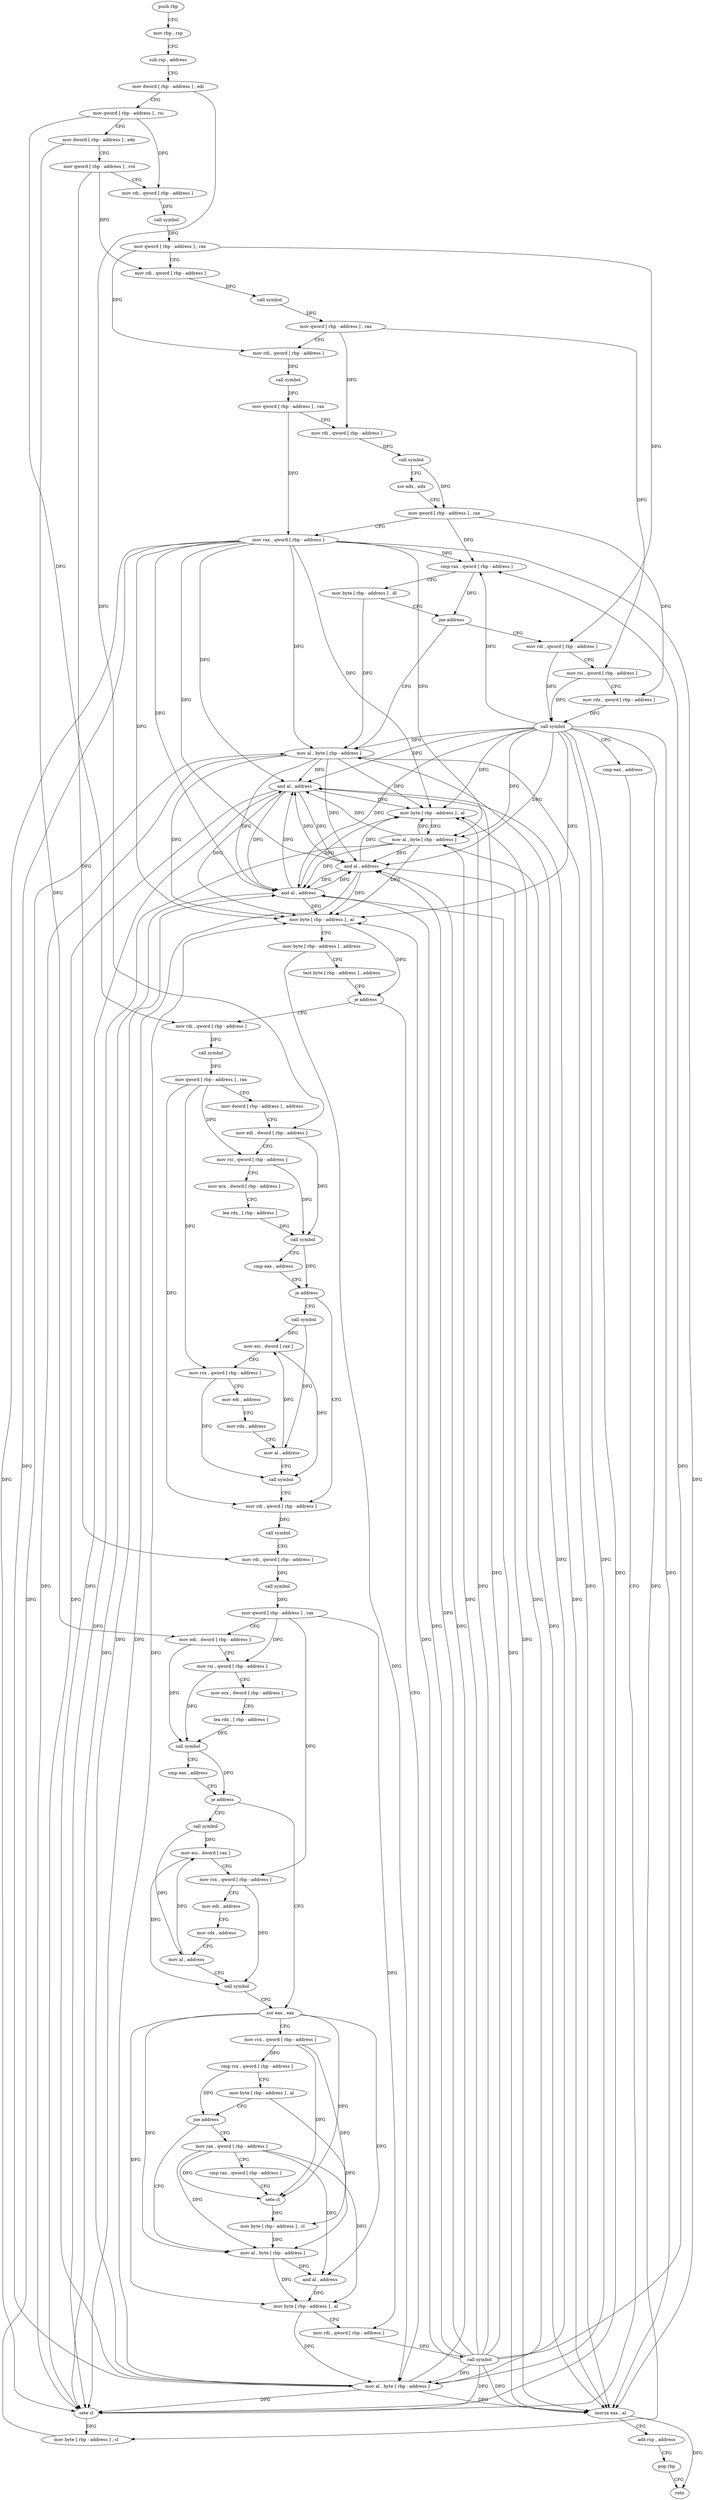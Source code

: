 digraph "func" {
"4284880" [label = "push rbp" ]
"4284881" [label = "mov rbp , rsp" ]
"4284884" [label = "sub rsp , address" ]
"4284891" [label = "mov dword [ rbp - address ] , edi" ]
"4284894" [label = "mov qword [ rbp - address ] , rsi" ]
"4284898" [label = "mov dword [ rbp - address ] , edx" ]
"4284901" [label = "mov qword [ rbp - address ] , rcx" ]
"4284905" [label = "mov rdi , qword [ rbp - address ]" ]
"4284909" [label = "call symbol" ]
"4284914" [label = "mov qword [ rbp - address ] , rax" ]
"4284918" [label = "mov rdi , qword [ rbp - address ]" ]
"4284922" [label = "call symbol" ]
"4284927" [label = "mov qword [ rbp - address ] , rax" ]
"4284931" [label = "mov rdi , qword [ rbp - address ]" ]
"4284935" [label = "call symbol" ]
"4284940" [label = "mov qword [ rbp - address ] , rax" ]
"4284944" [label = "mov rdi , qword [ rbp - address ]" ]
"4284948" [label = "call symbol" ]
"4284953" [label = "xor edx , edx" ]
"4284955" [label = "mov qword [ rbp - address ] , rax" ]
"4284959" [label = "mov rax , qword [ rbp - address ]" ]
"4284963" [label = "cmp rax , qword [ rbp - address ]" ]
"4284967" [label = "mov byte [ rbp - address ] , dl" ]
"4284973" [label = "jne address" ]
"4285008" [label = "mov al , byte [ rbp - address ]" ]
"4284979" [label = "mov rdi , qword [ rbp - address ]" ]
"4285014" [label = "and al , address" ]
"4285016" [label = "mov byte [ rbp - address ] , al" ]
"4285019" [label = "mov al , byte [ rbp - address ]" ]
"4285022" [label = "and al , address" ]
"4285024" [label = "mov byte [ rbp - address ] , al" ]
"4285027" [label = "mov byte [ rbp - address ] , address" ]
"4285031" [label = "test byte [ rbp - address ] , address" ]
"4285035" [label = "je address" ]
"4285315" [label = "mov al , byte [ rbp - address ]" ]
"4285041" [label = "mov rdi , qword [ rbp - address ]" ]
"4284983" [label = "mov rsi , qword [ rbp - address ]" ]
"4284987" [label = "mov rdx , qword [ rbp - address ]" ]
"4284991" [label = "call symbol" ]
"4284996" [label = "cmp eax , address" ]
"4284999" [label = "sete cl" ]
"4285002" [label = "mov byte [ rbp - address ] , cl" ]
"4285318" [label = "and al , address" ]
"4285320" [label = "movzx eax , al" ]
"4285323" [label = "add rsp , address" ]
"4285330" [label = "pop rbp" ]
"4285331" [label = "retn" ]
"4285045" [label = "call symbol" ]
"4285050" [label = "mov qword [ rbp - address ] , rax" ]
"4285057" [label = "mov dword [ rbp - address ] , address" ]
"4285067" [label = "mov edi , dword [ rbp - address ]" ]
"4285070" [label = "mov rsi , qword [ rbp - address ]" ]
"4285077" [label = "mov ecx , dword [ rbp - address ]" ]
"4285083" [label = "lea rdx , [ rbp - address ]" ]
"4285090" [label = "call symbol" ]
"4285095" [label = "cmp eax , address" ]
"4285098" [label = "je address" ]
"4285140" [label = "mov rdi , qword [ rbp - address ]" ]
"4285104" [label = "call symbol" ]
"4285147" [label = "call symbol" ]
"4285152" [label = "mov rdi , qword [ rbp - address ]" ]
"4285156" [label = "call symbol" ]
"4285161" [label = "mov qword [ rbp - address ] , rax" ]
"4285168" [label = "mov edi , dword [ rbp - address ]" ]
"4285171" [label = "mov rsi , qword [ rbp - address ]" ]
"4285178" [label = "mov ecx , dword [ rbp - address ]" ]
"4285184" [label = "lea rdx , [ rbp - address ]" ]
"4285191" [label = "call symbol" ]
"4285196" [label = "cmp eax , address" ]
"4285199" [label = "je address" ]
"4285241" [label = "xor eax , eax" ]
"4285205" [label = "call symbol" ]
"4285109" [label = "mov esi , dword [ rax ]" ]
"4285111" [label = "mov rcx , qword [ rbp - address ]" ]
"4285118" [label = "mov edi , address" ]
"4285123" [label = "mov rdx , address" ]
"4285133" [label = "mov al , address" ]
"4285135" [label = "call symbol" ]
"4285243" [label = "mov rcx , qword [ rbp - address ]" ]
"4285250" [label = "cmp rcx , qword [ rbp - address ]" ]
"4285257" [label = "mov byte [ rbp - address ] , al" ]
"4285263" [label = "jne address" ]
"4285292" [label = "mov al , byte [ rbp - address ]" ]
"4285269" [label = "mov rax , qword [ rbp - address ]" ]
"4285210" [label = "mov esi , dword [ rax ]" ]
"4285212" [label = "mov rcx , qword [ rbp - address ]" ]
"4285219" [label = "mov edi , address" ]
"4285224" [label = "mov rdx , address" ]
"4285234" [label = "mov al , address" ]
"4285236" [label = "call symbol" ]
"4285298" [label = "and al , address" ]
"4285300" [label = "mov byte [ rbp - address ] , al" ]
"4285303" [label = "mov rdi , qword [ rbp - address ]" ]
"4285310" [label = "call symbol" ]
"4285276" [label = "cmp rax , qword [ rbp - address ]" ]
"4285283" [label = "sete cl" ]
"4285286" [label = "mov byte [ rbp - address ] , cl" ]
"4284880" -> "4284881" [ label = "CFG" ]
"4284881" -> "4284884" [ label = "CFG" ]
"4284884" -> "4284891" [ label = "CFG" ]
"4284891" -> "4284894" [ label = "CFG" ]
"4284891" -> "4285067" [ label = "DFG" ]
"4284894" -> "4284898" [ label = "CFG" ]
"4284894" -> "4284905" [ label = "DFG" ]
"4284894" -> "4285041" [ label = "DFG" ]
"4284898" -> "4284901" [ label = "CFG" ]
"4284898" -> "4285168" [ label = "DFG" ]
"4284901" -> "4284905" [ label = "CFG" ]
"4284901" -> "4284918" [ label = "DFG" ]
"4284901" -> "4285152" [ label = "DFG" ]
"4284905" -> "4284909" [ label = "DFG" ]
"4284909" -> "4284914" [ label = "DFG" ]
"4284914" -> "4284918" [ label = "CFG" ]
"4284914" -> "4284931" [ label = "DFG" ]
"4284914" -> "4284979" [ label = "DFG" ]
"4284918" -> "4284922" [ label = "DFG" ]
"4284922" -> "4284927" [ label = "DFG" ]
"4284927" -> "4284931" [ label = "CFG" ]
"4284927" -> "4284944" [ label = "DFG" ]
"4284927" -> "4284983" [ label = "DFG" ]
"4284931" -> "4284935" [ label = "DFG" ]
"4284935" -> "4284940" [ label = "DFG" ]
"4284940" -> "4284944" [ label = "CFG" ]
"4284940" -> "4284959" [ label = "DFG" ]
"4284944" -> "4284948" [ label = "DFG" ]
"4284948" -> "4284953" [ label = "CFG" ]
"4284948" -> "4284955" [ label = "DFG" ]
"4284953" -> "4284955" [ label = "CFG" ]
"4284955" -> "4284959" [ label = "CFG" ]
"4284955" -> "4284963" [ label = "DFG" ]
"4284955" -> "4284987" [ label = "DFG" ]
"4284959" -> "4284963" [ label = "DFG" ]
"4284959" -> "4285008" [ label = "DFG" ]
"4284959" -> "4285014" [ label = "DFG" ]
"4284959" -> "4285016" [ label = "DFG" ]
"4284959" -> "4285019" [ label = "DFG" ]
"4284959" -> "4285022" [ label = "DFG" ]
"4284959" -> "4285024" [ label = "DFG" ]
"4284959" -> "4284999" [ label = "DFG" ]
"4284959" -> "4285315" [ label = "DFG" ]
"4284959" -> "4285318" [ label = "DFG" ]
"4284959" -> "4285320" [ label = "DFG" ]
"4284963" -> "4284967" [ label = "CFG" ]
"4284963" -> "4284973" [ label = "DFG" ]
"4284967" -> "4284973" [ label = "CFG" ]
"4284967" -> "4285008" [ label = "DFG" ]
"4284973" -> "4285008" [ label = "CFG" ]
"4284973" -> "4284979" [ label = "CFG" ]
"4285008" -> "4285014" [ label = "DFG" ]
"4285008" -> "4285016" [ label = "DFG" ]
"4285008" -> "4285022" [ label = "DFG" ]
"4285008" -> "4285024" [ label = "DFG" ]
"4285008" -> "4284999" [ label = "DFG" ]
"4285008" -> "4285318" [ label = "DFG" ]
"4285008" -> "4285320" [ label = "DFG" ]
"4284979" -> "4284983" [ label = "CFG" ]
"4284979" -> "4284991" [ label = "DFG" ]
"4285014" -> "4285016" [ label = "DFG" ]
"4285014" -> "4285022" [ label = "DFG" ]
"4285014" -> "4285024" [ label = "DFG" ]
"4285014" -> "4284999" [ label = "DFG" ]
"4285014" -> "4285318" [ label = "DFG" ]
"4285014" -> "4285320" [ label = "DFG" ]
"4285016" -> "4285019" [ label = "DFG" ]
"4285019" -> "4285022" [ label = "DFG" ]
"4285019" -> "4285014" [ label = "DFG" ]
"4285019" -> "4285016" [ label = "DFG" ]
"4285019" -> "4285024" [ label = "DFG" ]
"4285019" -> "4284999" [ label = "DFG" ]
"4285019" -> "4285318" [ label = "DFG" ]
"4285019" -> "4285320" [ label = "DFG" ]
"4285022" -> "4285024" [ label = "DFG" ]
"4285022" -> "4285014" [ label = "DFG" ]
"4285022" -> "4285016" [ label = "DFG" ]
"4285022" -> "4284999" [ label = "DFG" ]
"4285022" -> "4285318" [ label = "DFG" ]
"4285022" -> "4285320" [ label = "DFG" ]
"4285024" -> "4285027" [ label = "CFG" ]
"4285024" -> "4285035" [ label = "DFG" ]
"4285027" -> "4285031" [ label = "CFG" ]
"4285027" -> "4285315" [ label = "DFG" ]
"4285031" -> "4285035" [ label = "CFG" ]
"4285035" -> "4285315" [ label = "CFG" ]
"4285035" -> "4285041" [ label = "CFG" ]
"4285315" -> "4285318" [ label = "DFG" ]
"4285315" -> "4285014" [ label = "DFG" ]
"4285315" -> "4285016" [ label = "DFG" ]
"4285315" -> "4285022" [ label = "DFG" ]
"4285315" -> "4285024" [ label = "DFG" ]
"4285315" -> "4284999" [ label = "DFG" ]
"4285315" -> "4285320" [ label = "DFG" ]
"4285041" -> "4285045" [ label = "DFG" ]
"4284983" -> "4284987" [ label = "CFG" ]
"4284983" -> "4284991" [ label = "DFG" ]
"4284987" -> "4284991" [ label = "DFG" ]
"4284991" -> "4284996" [ label = "CFG" ]
"4284991" -> "4285014" [ label = "DFG" ]
"4284991" -> "4285016" [ label = "DFG" ]
"4284991" -> "4285022" [ label = "DFG" ]
"4284991" -> "4285024" [ label = "DFG" ]
"4284991" -> "4284963" [ label = "DFG" ]
"4284991" -> "4285008" [ label = "DFG" ]
"4284991" -> "4285019" [ label = "DFG" ]
"4284991" -> "4284999" [ label = "DFG" ]
"4284991" -> "4285315" [ label = "DFG" ]
"4284991" -> "4285318" [ label = "DFG" ]
"4284991" -> "4285320" [ label = "DFG" ]
"4284991" -> "4285002" [ label = "DFG" ]
"4284996" -> "4284999" [ label = "CFG" ]
"4284999" -> "4285002" [ label = "DFG" ]
"4285002" -> "4285008" [ label = "DFG" ]
"4285318" -> "4285320" [ label = "DFG" ]
"4285318" -> "4285014" [ label = "DFG" ]
"4285318" -> "4285016" [ label = "DFG" ]
"4285318" -> "4285022" [ label = "DFG" ]
"4285318" -> "4285024" [ label = "DFG" ]
"4285318" -> "4284999" [ label = "DFG" ]
"4285320" -> "4285323" [ label = "CFG" ]
"4285320" -> "4285331" [ label = "DFG" ]
"4285323" -> "4285330" [ label = "CFG" ]
"4285330" -> "4285331" [ label = "CFG" ]
"4285045" -> "4285050" [ label = "DFG" ]
"4285050" -> "4285057" [ label = "CFG" ]
"4285050" -> "4285070" [ label = "DFG" ]
"4285050" -> "4285140" [ label = "DFG" ]
"4285050" -> "4285111" [ label = "DFG" ]
"4285057" -> "4285067" [ label = "CFG" ]
"4285067" -> "4285070" [ label = "CFG" ]
"4285067" -> "4285090" [ label = "DFG" ]
"4285070" -> "4285077" [ label = "CFG" ]
"4285070" -> "4285090" [ label = "DFG" ]
"4285077" -> "4285083" [ label = "CFG" ]
"4285083" -> "4285090" [ label = "DFG" ]
"4285090" -> "4285095" [ label = "CFG" ]
"4285090" -> "4285098" [ label = "DFG" ]
"4285095" -> "4285098" [ label = "CFG" ]
"4285098" -> "4285140" [ label = "CFG" ]
"4285098" -> "4285104" [ label = "CFG" ]
"4285140" -> "4285147" [ label = "DFG" ]
"4285104" -> "4285109" [ label = "DFG" ]
"4285104" -> "4285133" [ label = "DFG" ]
"4285147" -> "4285152" [ label = "CFG" ]
"4285152" -> "4285156" [ label = "DFG" ]
"4285156" -> "4285161" [ label = "DFG" ]
"4285161" -> "4285168" [ label = "CFG" ]
"4285161" -> "4285171" [ label = "DFG" ]
"4285161" -> "4285212" [ label = "DFG" ]
"4285161" -> "4285303" [ label = "DFG" ]
"4285168" -> "4285171" [ label = "CFG" ]
"4285168" -> "4285191" [ label = "DFG" ]
"4285171" -> "4285178" [ label = "CFG" ]
"4285171" -> "4285191" [ label = "DFG" ]
"4285178" -> "4285184" [ label = "CFG" ]
"4285184" -> "4285191" [ label = "DFG" ]
"4285191" -> "4285196" [ label = "CFG" ]
"4285191" -> "4285199" [ label = "DFG" ]
"4285196" -> "4285199" [ label = "CFG" ]
"4285199" -> "4285241" [ label = "CFG" ]
"4285199" -> "4285205" [ label = "CFG" ]
"4285241" -> "4285243" [ label = "CFG" ]
"4285241" -> "4285292" [ label = "DFG" ]
"4285241" -> "4285298" [ label = "DFG" ]
"4285241" -> "4285300" [ label = "DFG" ]
"4285241" -> "4285283" [ label = "DFG" ]
"4285205" -> "4285210" [ label = "DFG" ]
"4285205" -> "4285234" [ label = "DFG" ]
"4285109" -> "4285111" [ label = "CFG" ]
"4285109" -> "4285135" [ label = "DFG" ]
"4285111" -> "4285118" [ label = "CFG" ]
"4285111" -> "4285135" [ label = "DFG" ]
"4285118" -> "4285123" [ label = "CFG" ]
"4285123" -> "4285133" [ label = "CFG" ]
"4285133" -> "4285135" [ label = "CFG" ]
"4285133" -> "4285109" [ label = "DFG" ]
"4285135" -> "4285140" [ label = "CFG" ]
"4285243" -> "4285250" [ label = "DFG" ]
"4285243" -> "4285283" [ label = "DFG" ]
"4285243" -> "4285286" [ label = "DFG" ]
"4285250" -> "4285257" [ label = "CFG" ]
"4285250" -> "4285263" [ label = "DFG" ]
"4285257" -> "4285263" [ label = "CFG" ]
"4285257" -> "4285292" [ label = "DFG" ]
"4285263" -> "4285292" [ label = "CFG" ]
"4285263" -> "4285269" [ label = "CFG" ]
"4285292" -> "4285298" [ label = "DFG" ]
"4285292" -> "4285300" [ label = "DFG" ]
"4285269" -> "4285276" [ label = "CFG" ]
"4285269" -> "4285298" [ label = "DFG" ]
"4285269" -> "4285300" [ label = "DFG" ]
"4285269" -> "4285292" [ label = "DFG" ]
"4285269" -> "4285283" [ label = "DFG" ]
"4285210" -> "4285212" [ label = "CFG" ]
"4285210" -> "4285236" [ label = "DFG" ]
"4285212" -> "4285219" [ label = "CFG" ]
"4285212" -> "4285236" [ label = "DFG" ]
"4285219" -> "4285224" [ label = "CFG" ]
"4285224" -> "4285234" [ label = "CFG" ]
"4285234" -> "4285236" [ label = "CFG" ]
"4285234" -> "4285210" [ label = "DFG" ]
"4285236" -> "4285241" [ label = "CFG" ]
"4285298" -> "4285300" [ label = "DFG" ]
"4285300" -> "4285303" [ label = "CFG" ]
"4285300" -> "4285315" [ label = "DFG" ]
"4285303" -> "4285310" [ label = "DFG" ]
"4285310" -> "4285315" [ label = "DFG" ]
"4285310" -> "4285014" [ label = "DFG" ]
"4285310" -> "4285016" [ label = "DFG" ]
"4285310" -> "4285022" [ label = "DFG" ]
"4285310" -> "4285024" [ label = "DFG" ]
"4285310" -> "4284999" [ label = "DFG" ]
"4285310" -> "4285318" [ label = "DFG" ]
"4285310" -> "4285320" [ label = "DFG" ]
"4285310" -> "4284963" [ label = "DFG" ]
"4285310" -> "4285008" [ label = "DFG" ]
"4285310" -> "4285019" [ label = "DFG" ]
"4285276" -> "4285283" [ label = "CFG" ]
"4285283" -> "4285286" [ label = "DFG" ]
"4285286" -> "4285292" [ label = "DFG" ]
}
